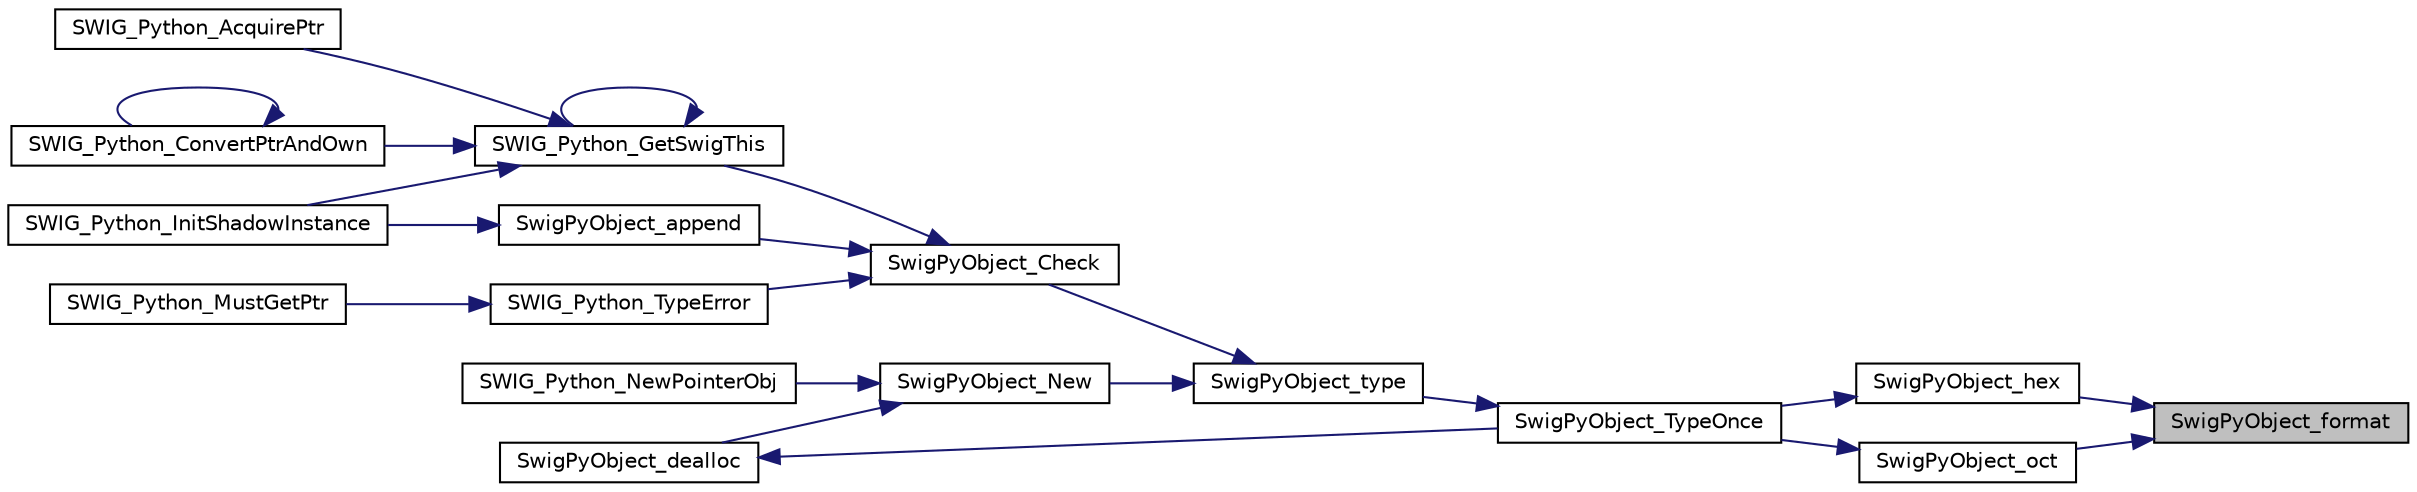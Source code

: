 digraph "SwigPyObject_format"
{
 // LATEX_PDF_SIZE
  edge [fontname="Helvetica",fontsize="10",labelfontname="Helvetica",labelfontsize="10"];
  node [fontname="Helvetica",fontsize="10",shape=record];
  rankdir="RL";
  Node1 [label="SwigPyObject_format",height=0.2,width=0.4,color="black", fillcolor="grey75", style="filled", fontcolor="black",tooltip=" "];
  Node1 -> Node2 [dir="back",color="midnightblue",fontsize="10",style="solid",fontname="Helvetica"];
  Node2 [label="SwigPyObject_hex",height=0.2,width=0.4,color="black", fillcolor="white", style="filled",URL="$de/d48/swig__runtime_8h.html#a2f84a1f8f23c3799674771805cc21231",tooltip=" "];
  Node2 -> Node3 [dir="back",color="midnightblue",fontsize="10",style="solid",fontname="Helvetica"];
  Node3 [label="SwigPyObject_TypeOnce",height=0.2,width=0.4,color="black", fillcolor="white", style="filled",URL="$de/d48/swig__runtime_8h.html#aea7d4126c1b77d06d8fcdf22619e9d77",tooltip=" "];
  Node3 -> Node4 [dir="back",color="midnightblue",fontsize="10",style="solid",fontname="Helvetica"];
  Node4 [label="SwigPyObject_type",height=0.2,width=0.4,color="black", fillcolor="white", style="filled",URL="$de/d48/swig__runtime_8h.html#ae8dc28636254904148bf0ecbaa84559d",tooltip=" "];
  Node4 -> Node5 [dir="back",color="midnightblue",fontsize="10",style="solid",fontname="Helvetica"];
  Node5 [label="SwigPyObject_Check",height=0.2,width=0.4,color="black", fillcolor="white", style="filled",URL="$de/d48/swig__runtime_8h.html#a918ad69f91e617193f190aed101c3cc4",tooltip=" "];
  Node5 -> Node6 [dir="back",color="midnightblue",fontsize="10",style="solid",fontname="Helvetica"];
  Node6 [label="SWIG_Python_GetSwigThis",height=0.2,width=0.4,color="black", fillcolor="white", style="filled",URL="$de/d48/swig__runtime_8h.html#ad0f863f0634d92d40cbc7dab4bba2f9b",tooltip=" "];
  Node6 -> Node7 [dir="back",color="midnightblue",fontsize="10",style="solid",fontname="Helvetica"];
  Node7 [label="SWIG_Python_AcquirePtr",height=0.2,width=0.4,color="black", fillcolor="white", style="filled",URL="$de/d48/swig__runtime_8h.html#afddb1b639fb789e0f8aa35e8e5f2635f",tooltip=" "];
  Node6 -> Node8 [dir="back",color="midnightblue",fontsize="10",style="solid",fontname="Helvetica"];
  Node8 [label="SWIG_Python_ConvertPtrAndOwn",height=0.2,width=0.4,color="black", fillcolor="white", style="filled",URL="$de/d48/swig__runtime_8h.html#ab5bec3f786db25fd4085c1534d785a0d",tooltip=" "];
  Node8 -> Node8 [dir="back",color="midnightblue",fontsize="10",style="solid",fontname="Helvetica"];
  Node6 -> Node6 [dir="back",color="midnightblue",fontsize="10",style="solid",fontname="Helvetica"];
  Node6 -> Node9 [dir="back",color="midnightblue",fontsize="10",style="solid",fontname="Helvetica"];
  Node9 [label="SWIG_Python_InitShadowInstance",height=0.2,width=0.4,color="black", fillcolor="white", style="filled",URL="$de/d48/swig__runtime_8h.html#af6b04c7cf42a9e06a528481c86d2c41c",tooltip=" "];
  Node5 -> Node10 [dir="back",color="midnightblue",fontsize="10",style="solid",fontname="Helvetica"];
  Node10 [label="SWIG_Python_TypeError",height=0.2,width=0.4,color="black", fillcolor="white", style="filled",URL="$de/d48/swig__runtime_8h.html#ac487bf25fd5238c01ad35edf4dde586f",tooltip=" "];
  Node10 -> Node11 [dir="back",color="midnightblue",fontsize="10",style="solid",fontname="Helvetica"];
  Node11 [label="SWIG_Python_MustGetPtr",height=0.2,width=0.4,color="black", fillcolor="white", style="filled",URL="$de/d48/swig__runtime_8h.html#a9585a9047da4331406bfc603efc994d9",tooltip=" "];
  Node5 -> Node12 [dir="back",color="midnightblue",fontsize="10",style="solid",fontname="Helvetica"];
  Node12 [label="SwigPyObject_append",height=0.2,width=0.4,color="black", fillcolor="white", style="filled",URL="$de/d48/swig__runtime_8h.html#a36a192da95e9bd2f973d97f3cb668f02",tooltip=" "];
  Node12 -> Node9 [dir="back",color="midnightblue",fontsize="10",style="solid",fontname="Helvetica"];
  Node4 -> Node13 [dir="back",color="midnightblue",fontsize="10",style="solid",fontname="Helvetica"];
  Node13 [label="SwigPyObject_New",height=0.2,width=0.4,color="black", fillcolor="white", style="filled",URL="$de/d48/swig__runtime_8h.html#adaf049b6445afcfd0890cabe0d5539d4",tooltip=" "];
  Node13 -> Node14 [dir="back",color="midnightblue",fontsize="10",style="solid",fontname="Helvetica"];
  Node14 [label="SWIG_Python_NewPointerObj",height=0.2,width=0.4,color="black", fillcolor="white", style="filled",URL="$de/d48/swig__runtime_8h.html#aafcef2f28a43f6f687dc7114cc6e2f2b",tooltip=" "];
  Node13 -> Node15 [dir="back",color="midnightblue",fontsize="10",style="solid",fontname="Helvetica"];
  Node15 [label="SwigPyObject_dealloc",height=0.2,width=0.4,color="black", fillcolor="white", style="filled",URL="$de/d48/swig__runtime_8h.html#a31a09386e839d2080e2f56602c011263",tooltip=" "];
  Node15 -> Node3 [dir="back",color="midnightblue",fontsize="10",style="solid",fontname="Helvetica"];
  Node1 -> Node16 [dir="back",color="midnightblue",fontsize="10",style="solid",fontname="Helvetica"];
  Node16 [label="SwigPyObject_oct",height=0.2,width=0.4,color="black", fillcolor="white", style="filled",URL="$de/d48/swig__runtime_8h.html#af46a9a17b9d632d0a73132eeb0ce1339",tooltip=" "];
  Node16 -> Node3 [dir="back",color="midnightblue",fontsize="10",style="solid",fontname="Helvetica"];
}
